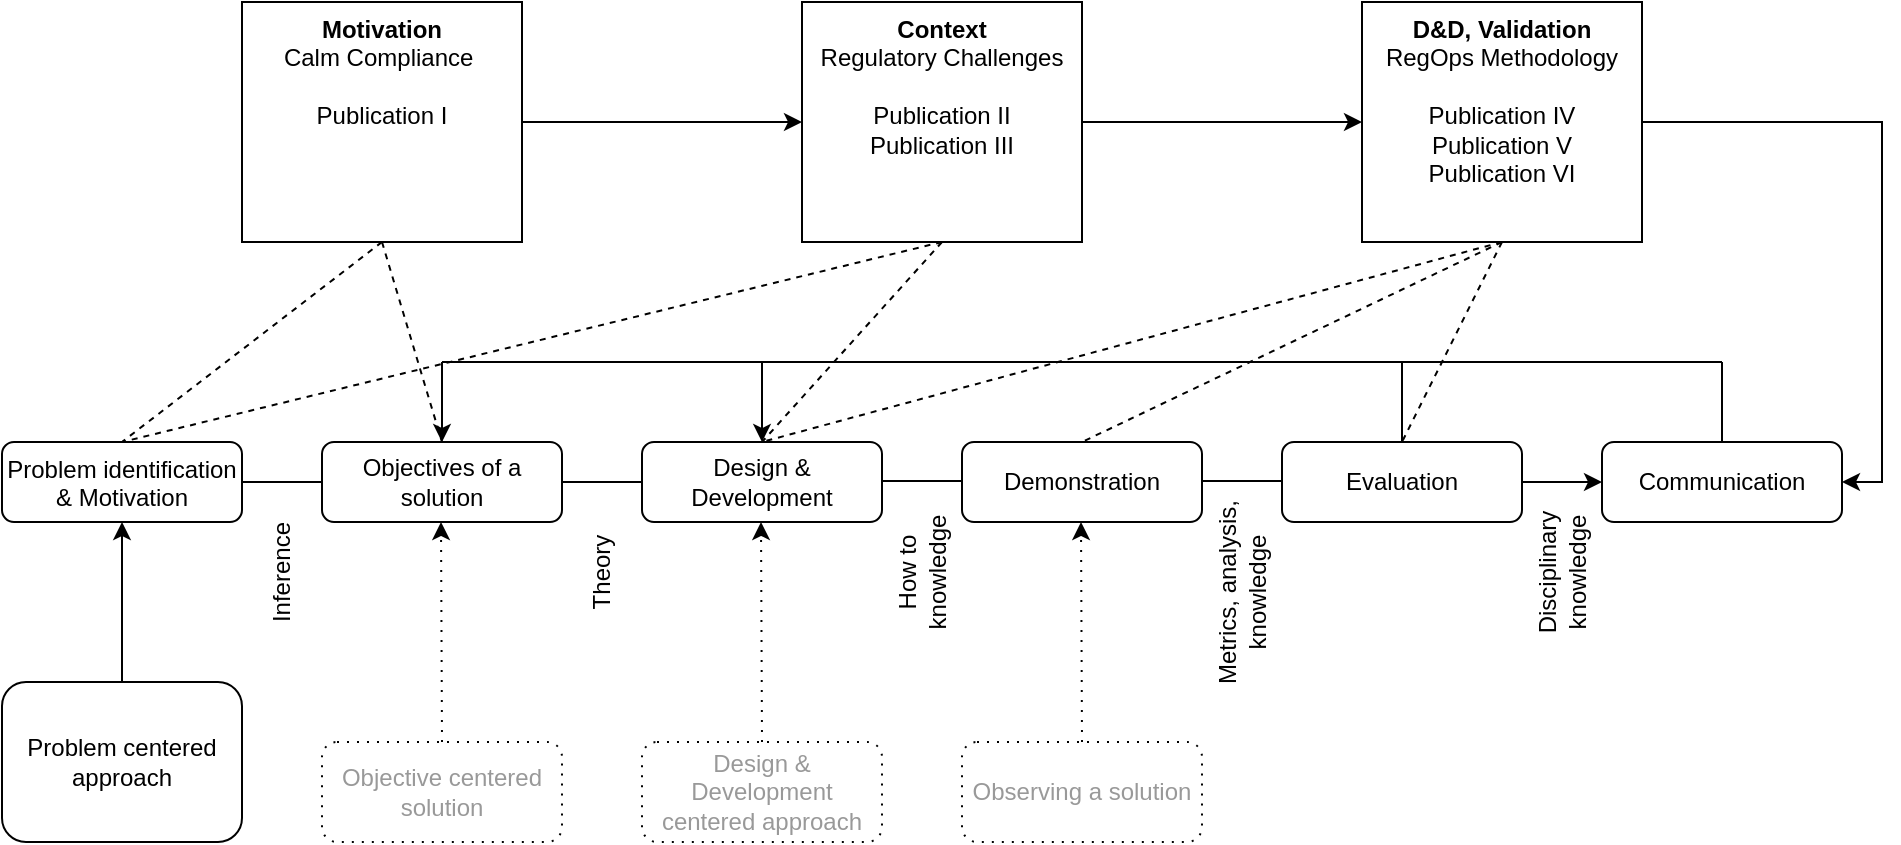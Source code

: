 <mxfile version="24.7.6">
  <diagram id="C5RBs43oDa-KdzZeNtuy" name="Page-1">
    <mxGraphModel dx="1287" dy="731" grid="1" gridSize="10" guides="1" tooltips="1" connect="1" arrows="1" fold="1" page="1" pageScale="1" pageWidth="1169" pageHeight="1654" math="0" shadow="0">
      <root>
        <mxCell id="WIyWlLk6GJQsqaUBKTNV-0" />
        <mxCell id="WIyWlLk6GJQsqaUBKTNV-1" parent="WIyWlLk6GJQsqaUBKTNV-0" />
        <mxCell id="S6RXRAXB0DTJX7JuT6X4-18" style="edgeStyle=orthogonalEdgeStyle;rounded=0;orthogonalLoop=1;jettySize=auto;html=1;entryX=1;entryY=0.5;entryDx=0;entryDy=0;exitX=1;exitY=0.5;exitDx=0;exitDy=0;" parent="WIyWlLk6GJQsqaUBKTNV-1" source="S6RXRAXB0DTJX7JuT6X4-4" target="iMHAHObELknXYp0oLd0z-4" edge="1">
          <mxGeometry relative="1" as="geometry">
            <mxPoint x="1050" y="220" as="sourcePoint" />
          </mxGeometry>
        </mxCell>
        <mxCell id="WIyWlLk6GJQsqaUBKTNV-12" value="Problem identification &amp;amp; Motivation" style="rounded=1;whiteSpace=wrap;html=1;fontSize=12;glass=0;strokeWidth=1;shadow=0;verticalAlign=top;" parent="WIyWlLk6GJQsqaUBKTNV-1" vertex="1">
          <mxGeometry x="130" y="400" width="120" height="40" as="geometry" />
        </mxCell>
        <mxCell id="iMHAHObELknXYp0oLd0z-0" value="Objectives of a solution" style="rounded=1;whiteSpace=wrap;html=1;fontSize=12;glass=0;strokeWidth=1;shadow=0;" parent="WIyWlLk6GJQsqaUBKTNV-1" vertex="1">
          <mxGeometry x="290" y="400" width="120" height="40" as="geometry" />
        </mxCell>
        <mxCell id="iMHAHObELknXYp0oLd0z-1" value="Design &amp;amp; Development" style="rounded=1;whiteSpace=wrap;html=1;fontSize=12;glass=0;strokeWidth=1;shadow=0;" parent="WIyWlLk6GJQsqaUBKTNV-1" vertex="1">
          <mxGeometry x="450" y="400" width="120" height="40" as="geometry" />
        </mxCell>
        <mxCell id="iMHAHObELknXYp0oLd0z-2" value="Demonstration" style="rounded=1;whiteSpace=wrap;html=1;fontSize=12;glass=0;strokeWidth=1;shadow=0;" parent="WIyWlLk6GJQsqaUBKTNV-1" vertex="1">
          <mxGeometry x="610" y="400" width="120" height="40" as="geometry" />
        </mxCell>
        <mxCell id="iMHAHObELknXYp0oLd0z-3" value="Evaluation" style="rounded=1;whiteSpace=wrap;html=1;fontSize=12;glass=0;strokeWidth=1;shadow=0;" parent="WIyWlLk6GJQsqaUBKTNV-1" vertex="1">
          <mxGeometry x="770" y="400" width="120" height="40" as="geometry" />
        </mxCell>
        <mxCell id="iMHAHObELknXYp0oLd0z-4" value="Communication" style="rounded=1;whiteSpace=wrap;html=1;fontSize=12;glass=0;strokeWidth=1;shadow=0;" parent="WIyWlLk6GJQsqaUBKTNV-1" vertex="1">
          <mxGeometry x="930" y="400" width="120" height="40" as="geometry" />
        </mxCell>
        <mxCell id="iMHAHObELknXYp0oLd0z-5" value="" style="endArrow=none;html=1;rounded=0;entryX=1;entryY=0.5;entryDx=0;entryDy=0;exitX=0;exitY=0.5;exitDx=0;exitDy=0;" parent="WIyWlLk6GJQsqaUBKTNV-1" source="iMHAHObELknXYp0oLd0z-0" target="WIyWlLk6GJQsqaUBKTNV-12" edge="1">
          <mxGeometry width="50" height="50" relative="1" as="geometry">
            <mxPoint x="590" y="580" as="sourcePoint" />
            <mxPoint x="640" y="530" as="targetPoint" />
          </mxGeometry>
        </mxCell>
        <mxCell id="iMHAHObELknXYp0oLd0z-6" value="" style="endArrow=none;html=1;rounded=0;exitX=1;exitY=0.5;exitDx=0;exitDy=0;entryX=0;entryY=0.5;entryDx=0;entryDy=0;" parent="WIyWlLk6GJQsqaUBKTNV-1" source="iMHAHObELknXYp0oLd0z-0" target="iMHAHObELknXYp0oLd0z-1" edge="1">
          <mxGeometry width="50" height="50" relative="1" as="geometry">
            <mxPoint x="300" y="430" as="sourcePoint" />
            <mxPoint x="360" y="490" as="targetPoint" />
          </mxGeometry>
        </mxCell>
        <mxCell id="iMHAHObELknXYp0oLd0z-7" value="" style="endArrow=none;html=1;rounded=0;entryX=1;entryY=0.5;entryDx=0;entryDy=0;exitX=0;exitY=0.5;exitDx=0;exitDy=0;" parent="WIyWlLk6GJQsqaUBKTNV-1" edge="1">
          <mxGeometry width="50" height="50" relative="1" as="geometry">
            <mxPoint x="610" y="419.5" as="sourcePoint" />
            <mxPoint x="570" y="419.5" as="targetPoint" />
          </mxGeometry>
        </mxCell>
        <mxCell id="iMHAHObELknXYp0oLd0z-8" value="" style="endArrow=none;html=1;rounded=0;entryX=1;entryY=0.5;entryDx=0;entryDy=0;exitX=0;exitY=0.5;exitDx=0;exitDy=0;" parent="WIyWlLk6GJQsqaUBKTNV-1" edge="1">
          <mxGeometry width="50" height="50" relative="1" as="geometry">
            <mxPoint x="770" y="419.5" as="sourcePoint" />
            <mxPoint x="730" y="419.5" as="targetPoint" />
          </mxGeometry>
        </mxCell>
        <mxCell id="iMHAHObELknXYp0oLd0z-9" value="" style="endArrow=classic;html=1;rounded=0;entryX=0;entryY=0.5;entryDx=0;entryDy=0;exitX=1;exitY=0.5;exitDx=0;exitDy=0;" parent="WIyWlLk6GJQsqaUBKTNV-1" source="iMHAHObELknXYp0oLd0z-3" target="iMHAHObELknXYp0oLd0z-4" edge="1">
          <mxGeometry width="50" height="50" relative="1" as="geometry">
            <mxPoint x="590" y="580" as="sourcePoint" />
            <mxPoint x="640" y="530" as="targetPoint" />
          </mxGeometry>
        </mxCell>
        <mxCell id="iMHAHObELknXYp0oLd0z-10" value="" style="endArrow=none;html=1;rounded=0;" parent="WIyWlLk6GJQsqaUBKTNV-1" edge="1">
          <mxGeometry width="50" height="50" relative="1" as="geometry">
            <mxPoint x="990" y="360" as="sourcePoint" />
            <mxPoint x="350" y="360" as="targetPoint" />
          </mxGeometry>
        </mxCell>
        <mxCell id="iMHAHObELknXYp0oLd0z-11" value="" style="endArrow=none;html=1;rounded=0;entryX=0.5;entryY=0;entryDx=0;entryDy=0;" parent="WIyWlLk6GJQsqaUBKTNV-1" target="iMHAHObELknXYp0oLd0z-3" edge="1">
          <mxGeometry width="50" height="50" relative="1" as="geometry">
            <mxPoint x="830" y="360" as="sourcePoint" />
            <mxPoint x="640" y="530" as="targetPoint" />
          </mxGeometry>
        </mxCell>
        <mxCell id="iMHAHObELknXYp0oLd0z-12" value="" style="endArrow=none;html=1;rounded=0;exitX=0.5;exitY=0;exitDx=0;exitDy=0;" parent="WIyWlLk6GJQsqaUBKTNV-1" source="iMHAHObELknXYp0oLd0z-4" edge="1">
          <mxGeometry width="50" height="50" relative="1" as="geometry">
            <mxPoint x="590" y="580" as="sourcePoint" />
            <mxPoint x="990" y="360" as="targetPoint" />
          </mxGeometry>
        </mxCell>
        <mxCell id="iMHAHObELknXYp0oLd0z-13" value="" style="endArrow=classic;html=1;rounded=0;entryX=0.5;entryY=0;entryDx=0;entryDy=0;" parent="WIyWlLk6GJQsqaUBKTNV-1" target="iMHAHObELknXYp0oLd0z-0" edge="1">
          <mxGeometry width="50" height="50" relative="1" as="geometry">
            <mxPoint x="350" y="360" as="sourcePoint" />
            <mxPoint x="640" y="530" as="targetPoint" />
          </mxGeometry>
        </mxCell>
        <mxCell id="iMHAHObELknXYp0oLd0z-14" value="" style="endArrow=classic;html=1;rounded=0;entryX=0.5;entryY=0;entryDx=0;entryDy=0;" parent="WIyWlLk6GJQsqaUBKTNV-1" target="iMHAHObELknXYp0oLd0z-1" edge="1">
          <mxGeometry width="50" height="50" relative="1" as="geometry">
            <mxPoint x="510" y="360" as="sourcePoint" />
            <mxPoint x="640" y="530" as="targetPoint" />
          </mxGeometry>
        </mxCell>
        <mxCell id="iMHAHObELknXYp0oLd0z-15" value="Inference" style="text;html=1;strokeColor=none;fillColor=none;align=center;verticalAlign=middle;whiteSpace=wrap;rounded=0;rotation=-90;" parent="WIyWlLk6GJQsqaUBKTNV-1" vertex="1">
          <mxGeometry x="240" y="450" width="60" height="30" as="geometry" />
        </mxCell>
        <mxCell id="iMHAHObELknXYp0oLd0z-16" value="Theory" style="text;html=1;strokeColor=none;fillColor=none;align=center;verticalAlign=middle;whiteSpace=wrap;rounded=0;rotation=-90;" parent="WIyWlLk6GJQsqaUBKTNV-1" vertex="1">
          <mxGeometry x="400" y="450" width="60" height="30" as="geometry" />
        </mxCell>
        <mxCell id="iMHAHObELknXYp0oLd0z-17" value="How to knowledge" style="text;html=1;strokeColor=none;fillColor=none;align=center;verticalAlign=middle;whiteSpace=wrap;rounded=0;rotation=-90;" parent="WIyWlLk6GJQsqaUBKTNV-1" vertex="1">
          <mxGeometry x="560" y="450" width="60" height="30" as="geometry" />
        </mxCell>
        <mxCell id="iMHAHObELknXYp0oLd0z-18" value="Metrics, analysis, knowledge" style="text;html=1;strokeColor=none;fillColor=none;align=center;verticalAlign=middle;whiteSpace=wrap;rounded=0;rotation=-90;" parent="WIyWlLk6GJQsqaUBKTNV-1" vertex="1">
          <mxGeometry x="700" y="460" width="100" height="30" as="geometry" />
        </mxCell>
        <mxCell id="iMHAHObELknXYp0oLd0z-20" value="Disciplinary knowledge" style="text;html=1;strokeColor=none;fillColor=none;align=center;verticalAlign=middle;whiteSpace=wrap;rounded=0;rotation=-90;" parent="WIyWlLk6GJQsqaUBKTNV-1" vertex="1">
          <mxGeometry x="880" y="450" width="60" height="30" as="geometry" />
        </mxCell>
        <mxCell id="iMHAHObELknXYp0oLd0z-22" value="Problem centered approach" style="rounded=1;whiteSpace=wrap;html=1;fontSize=12;glass=0;strokeWidth=1;shadow=0;verticalAlign=middle;" parent="WIyWlLk6GJQsqaUBKTNV-1" vertex="1">
          <mxGeometry x="130" y="520" width="120" height="80" as="geometry" />
        </mxCell>
        <mxCell id="iMHAHObELknXYp0oLd0z-23" value="Objective centered solution" style="rounded=1;whiteSpace=wrap;html=1;fontSize=12;glass=0;strokeWidth=1;shadow=0;verticalAlign=middle;dashed=1;dashPattern=1 4;fontColor=#999999;" parent="WIyWlLk6GJQsqaUBKTNV-1" vertex="1">
          <mxGeometry x="290" y="550" width="120" height="50" as="geometry" />
        </mxCell>
        <mxCell id="iMHAHObELknXYp0oLd0z-24" value="Design &amp;amp; Development centered approach" style="rounded=1;whiteSpace=wrap;html=1;fontSize=12;glass=0;strokeWidth=1;shadow=0;verticalAlign=middle;dashed=1;dashPattern=1 4;fontColor=#999999;" parent="WIyWlLk6GJQsqaUBKTNV-1" vertex="1">
          <mxGeometry x="450" y="550" width="120" height="50" as="geometry" />
        </mxCell>
        <mxCell id="iMHAHObELknXYp0oLd0z-25" value="Observing a solution" style="rounded=1;whiteSpace=wrap;html=1;fontSize=12;glass=0;strokeWidth=1;shadow=0;verticalAlign=middle;dashed=1;dashPattern=1 4;fontColor=#999999;" parent="WIyWlLk6GJQsqaUBKTNV-1" vertex="1">
          <mxGeometry x="610" y="550" width="120" height="50" as="geometry" />
        </mxCell>
        <mxCell id="iMHAHObELknXYp0oLd0z-27" value="" style="endArrow=classic;html=1;rounded=0;exitX=0.5;exitY=0;exitDx=0;exitDy=0;entryX=0.5;entryY=1;entryDx=0;entryDy=0;" parent="WIyWlLk6GJQsqaUBKTNV-1" source="iMHAHObELknXYp0oLd0z-22" target="WIyWlLk6GJQsqaUBKTNV-12" edge="1">
          <mxGeometry width="50" height="50" relative="1" as="geometry">
            <mxPoint x="590" y="580" as="sourcePoint" />
            <mxPoint x="640" y="530" as="targetPoint" />
          </mxGeometry>
        </mxCell>
        <mxCell id="iMHAHObELknXYp0oLd0z-28" value="" style="endArrow=classic;html=1;rounded=0;exitX=0.5;exitY=0;exitDx=0;exitDy=0;entryX=0.5;entryY=1;entryDx=0;entryDy=0;dashed=1;dashPattern=1 4;" parent="WIyWlLk6GJQsqaUBKTNV-1" source="iMHAHObELknXYp0oLd0z-23" edge="1">
          <mxGeometry width="50" height="50" relative="1" as="geometry">
            <mxPoint x="349.5" y="520" as="sourcePoint" />
            <mxPoint x="349.5" y="440" as="targetPoint" />
          </mxGeometry>
        </mxCell>
        <mxCell id="iMHAHObELknXYp0oLd0z-29" value="" style="endArrow=classic;html=1;rounded=0;exitX=0.5;exitY=0;exitDx=0;exitDy=0;entryX=0.5;entryY=1;entryDx=0;entryDy=0;dashed=1;dashPattern=1 4;" parent="WIyWlLk6GJQsqaUBKTNV-1" source="iMHAHObELknXYp0oLd0z-24" edge="1">
          <mxGeometry width="50" height="50" relative="1" as="geometry">
            <mxPoint x="509.5" y="520" as="sourcePoint" />
            <mxPoint x="509.5" y="440" as="targetPoint" />
          </mxGeometry>
        </mxCell>
        <mxCell id="iMHAHObELknXYp0oLd0z-30" value="" style="endArrow=classic;html=1;rounded=0;entryX=0.5;entryY=1;entryDx=0;entryDy=0;dashed=1;exitX=0.5;exitY=0;exitDx=0;exitDy=0;dashPattern=1 4;" parent="WIyWlLk6GJQsqaUBKTNV-1" source="iMHAHObELknXYp0oLd0z-25" edge="1">
          <mxGeometry width="50" height="50" relative="1" as="geometry">
            <mxPoint x="670" y="540" as="sourcePoint" />
            <mxPoint x="669.5" y="440" as="targetPoint" />
          </mxGeometry>
        </mxCell>
        <mxCell id="S6RXRAXB0DTJX7JuT6X4-3" style="edgeStyle=orthogonalEdgeStyle;rounded=0;orthogonalLoop=1;jettySize=auto;html=1;exitX=1;exitY=0.5;exitDx=0;exitDy=0;entryX=0;entryY=0.5;entryDx=0;entryDy=0;" parent="WIyWlLk6GJQsqaUBKTNV-1" source="S6RXRAXB0DTJX7JuT6X4-0" target="S6RXRAXB0DTJX7JuT6X4-1" edge="1">
          <mxGeometry relative="1" as="geometry" />
        </mxCell>
        <mxCell id="S6RXRAXB0DTJX7JuT6X4-10" style="edgeStyle=none;rounded=0;orthogonalLoop=1;jettySize=auto;html=1;exitX=0.5;exitY=1;exitDx=0;exitDy=0;entryX=0.5;entryY=0;entryDx=0;entryDy=0;endArrow=none;endFill=0;dashed=1;" parent="WIyWlLk6GJQsqaUBKTNV-1" source="S6RXRAXB0DTJX7JuT6X4-0" target="WIyWlLk6GJQsqaUBKTNV-12" edge="1">
          <mxGeometry relative="1" as="geometry" />
        </mxCell>
        <mxCell id="S6RXRAXB0DTJX7JuT6X4-0" value="&lt;b&gt;Motivation&lt;br&gt;&lt;/b&gt;Calm Compliance&amp;nbsp;&lt;br&gt;&lt;br&gt;Publication I" style="rounded=0;whiteSpace=wrap;html=1;verticalAlign=top;" parent="WIyWlLk6GJQsqaUBKTNV-1" vertex="1">
          <mxGeometry x="250" y="180" width="140" height="120" as="geometry" />
        </mxCell>
        <mxCell id="S6RXRAXB0DTJX7JuT6X4-5" style="edgeStyle=orthogonalEdgeStyle;rounded=0;orthogonalLoop=1;jettySize=auto;html=1;exitX=1;exitY=0.5;exitDx=0;exitDy=0;entryX=0;entryY=0.5;entryDx=0;entryDy=0;" parent="WIyWlLk6GJQsqaUBKTNV-1" source="S6RXRAXB0DTJX7JuT6X4-1" target="S6RXRAXB0DTJX7JuT6X4-4" edge="1">
          <mxGeometry relative="1" as="geometry" />
        </mxCell>
        <mxCell id="S6RXRAXB0DTJX7JuT6X4-11" style="edgeStyle=none;rounded=0;orthogonalLoop=1;jettySize=auto;html=1;exitX=0.5;exitY=1;exitDx=0;exitDy=0;entryX=0.5;entryY=0;entryDx=0;entryDy=0;endArrow=none;endFill=0;dashed=1;" parent="WIyWlLk6GJQsqaUBKTNV-1" source="S6RXRAXB0DTJX7JuT6X4-1" target="WIyWlLk6GJQsqaUBKTNV-12" edge="1">
          <mxGeometry relative="1" as="geometry" />
        </mxCell>
        <mxCell id="S6RXRAXB0DTJX7JuT6X4-12" style="edgeStyle=none;rounded=0;orthogonalLoop=1;jettySize=auto;html=1;exitX=0.5;exitY=1;exitDx=0;exitDy=0;entryX=0.5;entryY=0;entryDx=0;entryDy=0;endArrow=none;endFill=0;dashed=1;" parent="WIyWlLk6GJQsqaUBKTNV-1" source="S6RXRAXB0DTJX7JuT6X4-0" target="iMHAHObELknXYp0oLd0z-0" edge="1">
          <mxGeometry relative="1" as="geometry" />
        </mxCell>
        <mxCell id="yq9pFLmcPbFYgFMPAStf-1" style="rounded=0;orthogonalLoop=1;jettySize=auto;html=1;exitX=0.5;exitY=1;exitDx=0;exitDy=0;dashed=1;endArrow=none;endFill=0;" parent="WIyWlLk6GJQsqaUBKTNV-1" source="S6RXRAXB0DTJX7JuT6X4-1" edge="1">
          <mxGeometry relative="1" as="geometry">
            <mxPoint x="510" y="400" as="targetPoint" />
          </mxGeometry>
        </mxCell>
        <mxCell id="S6RXRAXB0DTJX7JuT6X4-1" value="&lt;b&gt;Context&lt;/b&gt;&lt;br&gt;Regulatory Challenges&lt;br&gt;&lt;br&gt;Publication II&lt;br&gt;Publication III" style="rounded=0;whiteSpace=wrap;html=1;verticalAlign=top;" parent="WIyWlLk6GJQsqaUBKTNV-1" vertex="1">
          <mxGeometry x="530" y="180" width="140" height="120" as="geometry" />
        </mxCell>
        <mxCell id="S6RXRAXB0DTJX7JuT6X4-13" style="edgeStyle=none;rounded=0;orthogonalLoop=1;jettySize=auto;html=1;exitX=0.5;exitY=1;exitDx=0;exitDy=0;entryX=0.5;entryY=0;entryDx=0;entryDy=0;endArrow=none;endFill=0;dashed=1;" parent="WIyWlLk6GJQsqaUBKTNV-1" source="S6RXRAXB0DTJX7JuT6X4-4" target="iMHAHObELknXYp0oLd0z-1" edge="1">
          <mxGeometry relative="1" as="geometry" />
        </mxCell>
        <mxCell id="S6RXRAXB0DTJX7JuT6X4-14" style="edgeStyle=none;rounded=0;orthogonalLoop=1;jettySize=auto;html=1;exitX=0.5;exitY=1;exitDx=0;exitDy=0;entryX=0.5;entryY=0;entryDx=0;entryDy=0;endArrow=none;endFill=0;dashed=1;" parent="WIyWlLk6GJQsqaUBKTNV-1" source="S6RXRAXB0DTJX7JuT6X4-4" target="iMHAHObELknXYp0oLd0z-2" edge="1">
          <mxGeometry relative="1" as="geometry" />
        </mxCell>
        <mxCell id="S6RXRAXB0DTJX7JuT6X4-15" style="edgeStyle=none;rounded=0;orthogonalLoop=1;jettySize=auto;html=1;exitX=0.5;exitY=1;exitDx=0;exitDy=0;entryX=0.5;entryY=0;entryDx=0;entryDy=0;endArrow=none;endFill=0;dashed=1;" parent="WIyWlLk6GJQsqaUBKTNV-1" source="S6RXRAXB0DTJX7JuT6X4-4" target="iMHAHObELknXYp0oLd0z-3" edge="1">
          <mxGeometry relative="1" as="geometry" />
        </mxCell>
        <mxCell id="S6RXRAXB0DTJX7JuT6X4-4" value="&lt;b&gt;D&amp;amp;D, Validation&lt;/b&gt;&lt;br&gt;RegOps Methodology&lt;br&gt;&lt;br&gt;Publication IV&lt;br&gt;Publication V&lt;br&gt;Publication VI" style="rounded=0;whiteSpace=wrap;html=1;verticalAlign=top;" parent="WIyWlLk6GJQsqaUBKTNV-1" vertex="1">
          <mxGeometry x="810" y="180" width="140" height="120" as="geometry" />
        </mxCell>
      </root>
    </mxGraphModel>
  </diagram>
</mxfile>
